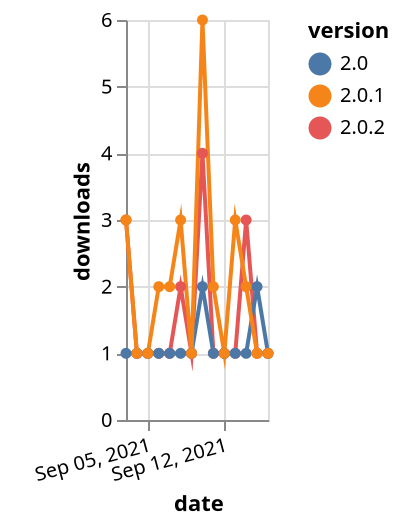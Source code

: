 {"$schema": "https://vega.github.io/schema/vega-lite/v5.json", "description": "A simple bar chart with embedded data.", "data": {"values": [{"date": "2021-09-03", "total": 100, "delta": 3, "version": "2.0.2"}, {"date": "2021-09-04", "total": 101, "delta": 1, "version": "2.0.2"}, {"date": "2021-09-05", "total": 102, "delta": 1, "version": "2.0.2"}, {"date": "2021-09-06", "total": 103, "delta": 1, "version": "2.0.2"}, {"date": "2021-09-07", "total": 104, "delta": 1, "version": "2.0.2"}, {"date": "2021-09-08", "total": 106, "delta": 2, "version": "2.0.2"}, {"date": "2021-09-09", "total": 107, "delta": 1, "version": "2.0.2"}, {"date": "2021-09-10", "total": 111, "delta": 4, "version": "2.0.2"}, {"date": "2021-09-11", "total": 112, "delta": 1, "version": "2.0.2"}, {"date": "2021-09-12", "total": 113, "delta": 1, "version": "2.0.2"}, {"date": "2021-09-13", "total": 114, "delta": 1, "version": "2.0.2"}, {"date": "2021-09-14", "total": 117, "delta": 3, "version": "2.0.2"}, {"date": "2021-09-15", "total": 118, "delta": 1, "version": "2.0.2"}, {"date": "2021-09-16", "total": 119, "delta": 1, "version": "2.0.2"}, {"date": "2021-09-03", "total": 304, "delta": 1, "version": "2.0"}, {"date": "2021-09-04", "total": 305, "delta": 1, "version": "2.0"}, {"date": "2021-09-05", "total": 306, "delta": 1, "version": "2.0"}, {"date": "2021-09-06", "total": 307, "delta": 1, "version": "2.0"}, {"date": "2021-09-07", "total": 308, "delta": 1, "version": "2.0"}, {"date": "2021-09-08", "total": 309, "delta": 1, "version": "2.0"}, {"date": "2021-09-09", "total": 310, "delta": 1, "version": "2.0"}, {"date": "2021-09-10", "total": 312, "delta": 2, "version": "2.0"}, {"date": "2021-09-11", "total": 313, "delta": 1, "version": "2.0"}, {"date": "2021-09-12", "total": 314, "delta": 1, "version": "2.0"}, {"date": "2021-09-13", "total": 315, "delta": 1, "version": "2.0"}, {"date": "2021-09-14", "total": 316, "delta": 1, "version": "2.0"}, {"date": "2021-09-15", "total": 318, "delta": 2, "version": "2.0"}, {"date": "2021-09-16", "total": 319, "delta": 1, "version": "2.0"}, {"date": "2021-09-03", "total": 469, "delta": 3, "version": "2.0.1"}, {"date": "2021-09-04", "total": 470, "delta": 1, "version": "2.0.1"}, {"date": "2021-09-05", "total": 471, "delta": 1, "version": "2.0.1"}, {"date": "2021-09-06", "total": 473, "delta": 2, "version": "2.0.1"}, {"date": "2021-09-07", "total": 475, "delta": 2, "version": "2.0.1"}, {"date": "2021-09-08", "total": 478, "delta": 3, "version": "2.0.1"}, {"date": "2021-09-09", "total": 479, "delta": 1, "version": "2.0.1"}, {"date": "2021-09-10", "total": 485, "delta": 6, "version": "2.0.1"}, {"date": "2021-09-11", "total": 487, "delta": 2, "version": "2.0.1"}, {"date": "2021-09-12", "total": 488, "delta": 1, "version": "2.0.1"}, {"date": "2021-09-13", "total": 491, "delta": 3, "version": "2.0.1"}, {"date": "2021-09-14", "total": 493, "delta": 2, "version": "2.0.1"}, {"date": "2021-09-15", "total": 494, "delta": 1, "version": "2.0.1"}, {"date": "2021-09-16", "total": 495, "delta": 1, "version": "2.0.1"}]}, "width": "container", "mark": {"type": "line", "point": {"filled": true}}, "encoding": {"x": {"field": "date", "type": "temporal", "timeUnit": "yearmonthdate", "title": "date", "axis": {"labelAngle": -15}}, "y": {"field": "delta", "type": "quantitative", "title": "downloads"}, "color": {"field": "version", "type": "nominal"}, "tooltip": {"field": "delta"}}}